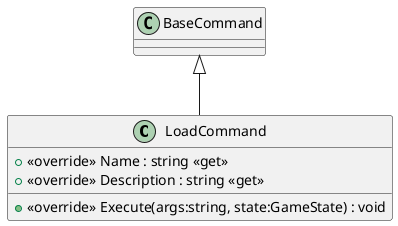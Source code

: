 @startuml
class LoadCommand {
    + <<override>> Name : string <<get>>
    + <<override>> Description : string <<get>>
    + <<override>> Execute(args:string, state:GameState) : void
}
BaseCommand <|-- LoadCommand
@enduml
